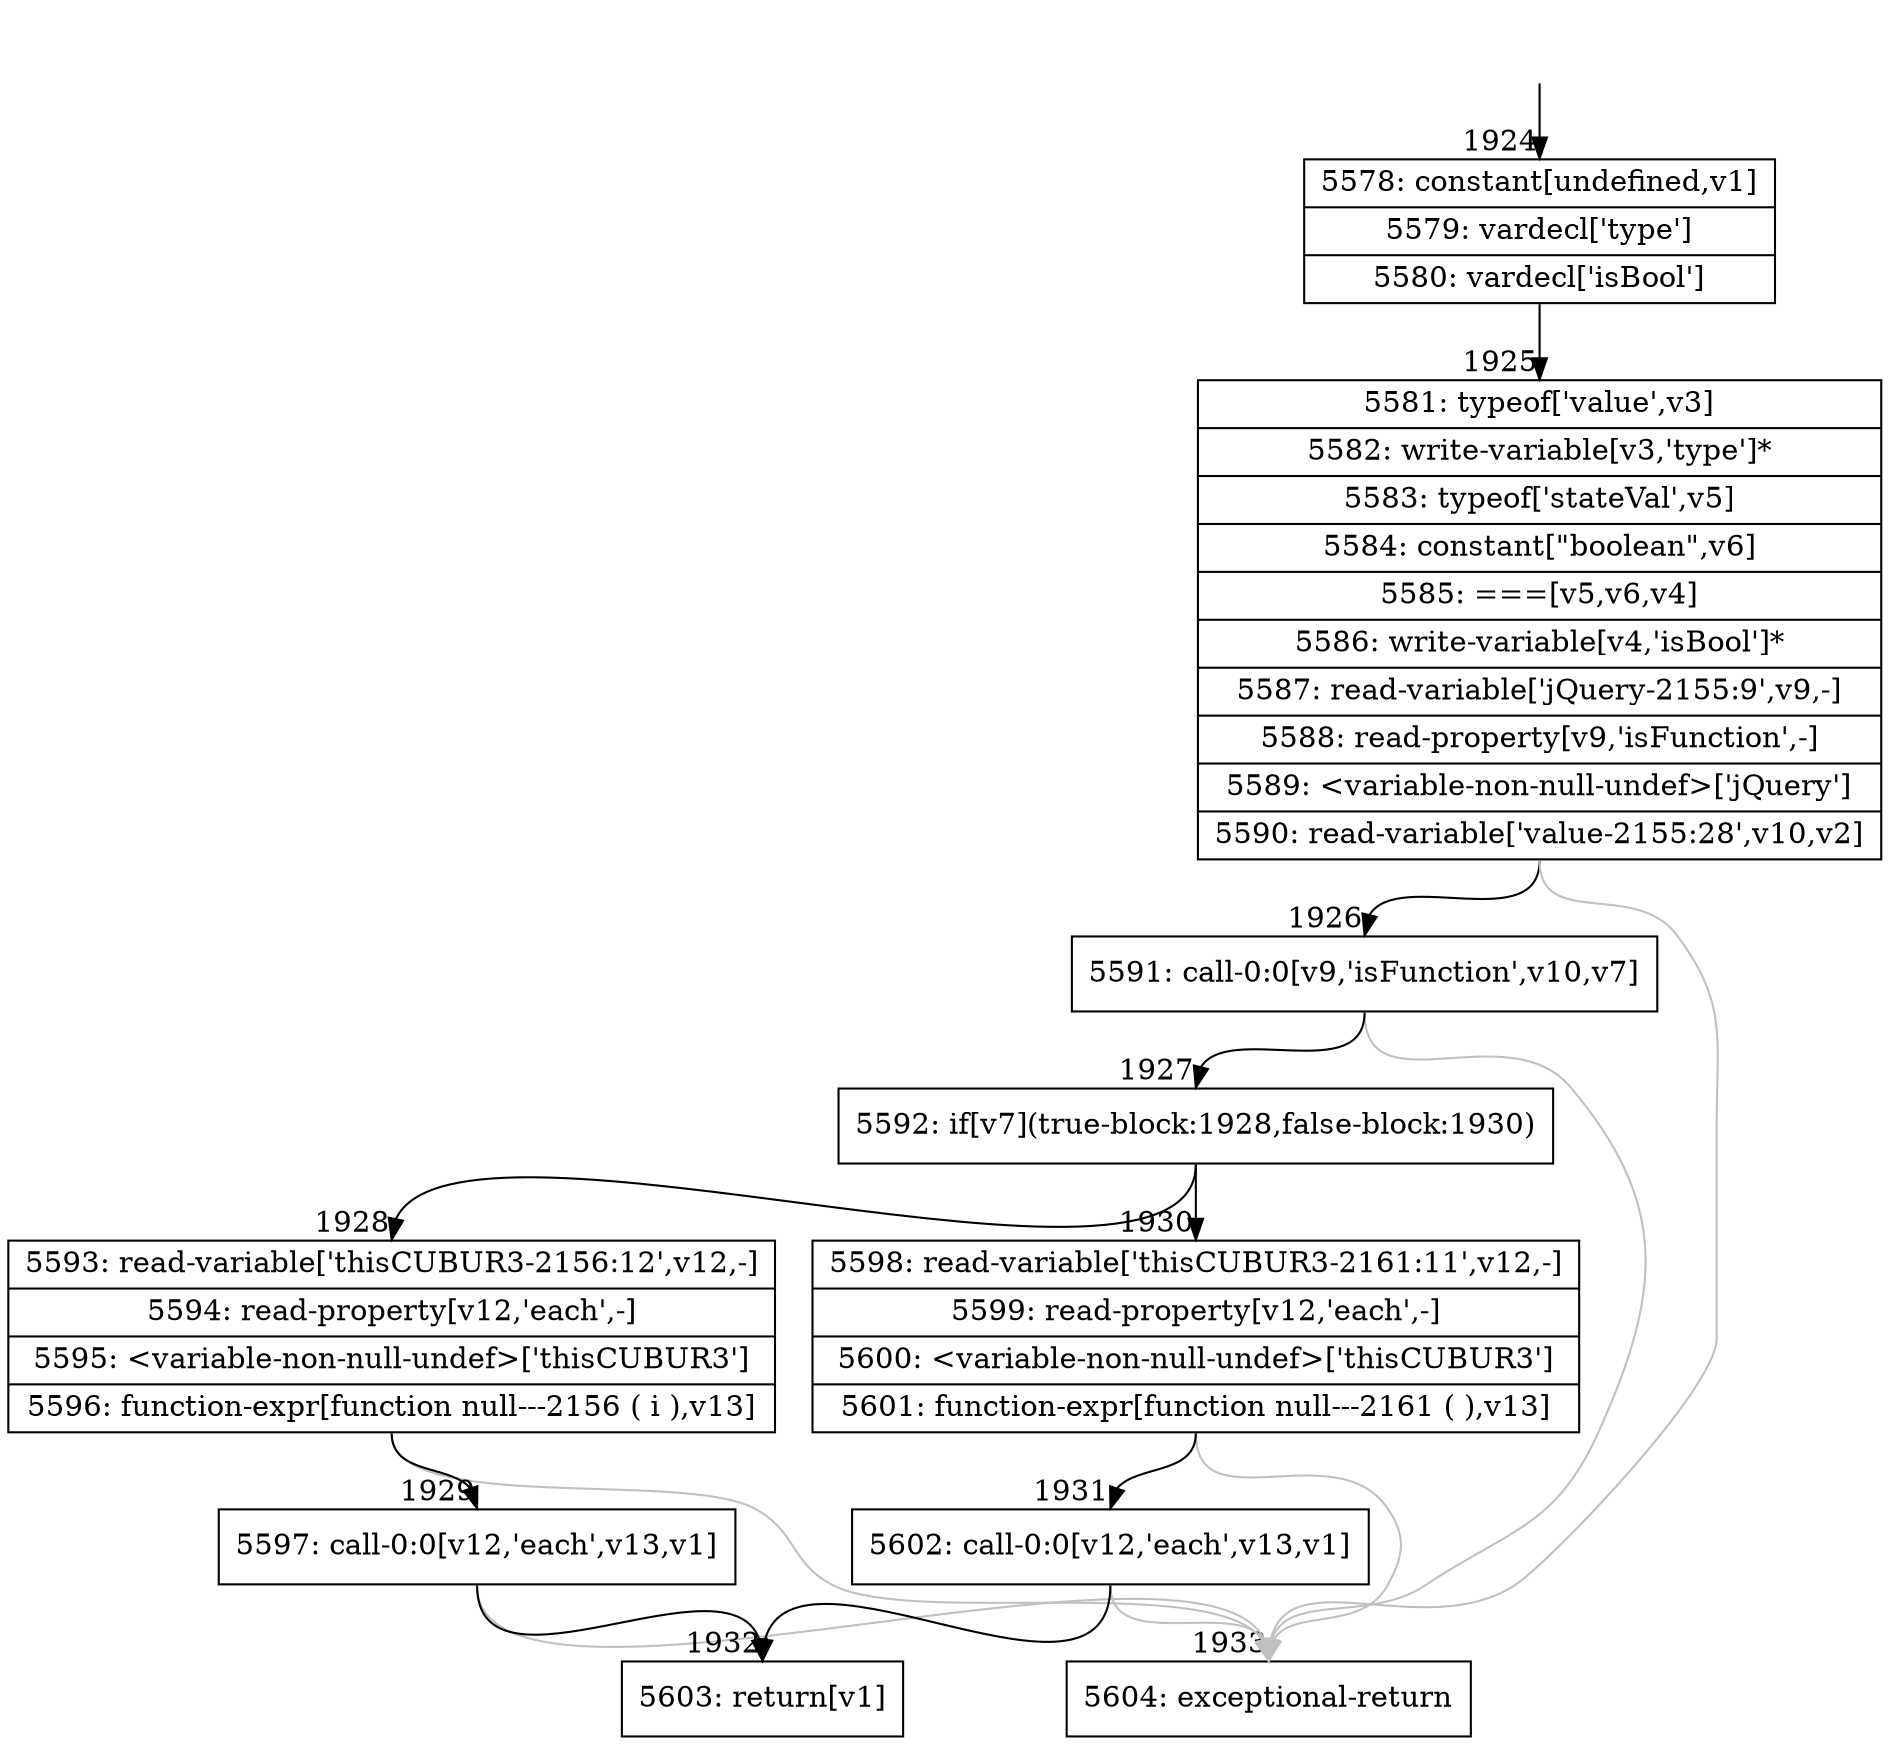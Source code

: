 digraph {
rankdir="TD"
BB_entry133[shape=none,label=""];
BB_entry133 -> BB1924 [tailport=s, headport=n, headlabel="    1924"]
BB1924 [shape=record label="{5578: constant[undefined,v1]|5579: vardecl['type']|5580: vardecl['isBool']}" ] 
BB1924 -> BB1925 [tailport=s, headport=n, headlabel="      1925"]
BB1925 [shape=record label="{5581: typeof['value',v3]|5582: write-variable[v3,'type']*|5583: typeof['stateVal',v5]|5584: constant[\"boolean\",v6]|5585: ===[v5,v6,v4]|5586: write-variable[v4,'isBool']*|5587: read-variable['jQuery-2155:9',v9,-]|5588: read-property[v9,'isFunction',-]|5589: \<variable-non-null-undef\>['jQuery']|5590: read-variable['value-2155:28',v10,v2]}" ] 
BB1925 -> BB1926 [tailport=s, headport=n, headlabel="      1926"]
BB1925 -> BB1933 [tailport=s, headport=n, color=gray, headlabel="      1933"]
BB1926 [shape=record label="{5591: call-0:0[v9,'isFunction',v10,v7]}" ] 
BB1926 -> BB1927 [tailport=s, headport=n, headlabel="      1927"]
BB1926 -> BB1933 [tailport=s, headport=n, color=gray]
BB1927 [shape=record label="{5592: if[v7](true-block:1928,false-block:1930)}" ] 
BB1927 -> BB1928 [tailport=s, headport=n, headlabel="      1928"]
BB1927 -> BB1930 [tailport=s, headport=n, headlabel="      1930"]
BB1928 [shape=record label="{5593: read-variable['thisCUBUR3-2156:12',v12,-]|5594: read-property[v12,'each',-]|5595: \<variable-non-null-undef\>['thisCUBUR3']|5596: function-expr[function null---2156 ( i ),v13]}" ] 
BB1928 -> BB1929 [tailport=s, headport=n, headlabel="      1929"]
BB1928 -> BB1933 [tailport=s, headport=n, color=gray]
BB1929 [shape=record label="{5597: call-0:0[v12,'each',v13,v1]}" ] 
BB1929 -> BB1932 [tailport=s, headport=n, headlabel="      1932"]
BB1929 -> BB1933 [tailport=s, headport=n, color=gray]
BB1930 [shape=record label="{5598: read-variable['thisCUBUR3-2161:11',v12,-]|5599: read-property[v12,'each',-]|5600: \<variable-non-null-undef\>['thisCUBUR3']|5601: function-expr[function null---2161 ( ),v13]}" ] 
BB1930 -> BB1931 [tailport=s, headport=n, headlabel="      1931"]
BB1930 -> BB1933 [tailport=s, headport=n, color=gray]
BB1931 [shape=record label="{5602: call-0:0[v12,'each',v13,v1]}" ] 
BB1931 -> BB1932 [tailport=s, headport=n]
BB1931 -> BB1933 [tailport=s, headport=n, color=gray]
BB1932 [shape=record label="{5603: return[v1]}" ] 
BB1933 [shape=record label="{5604: exceptional-return}" ] 
}
